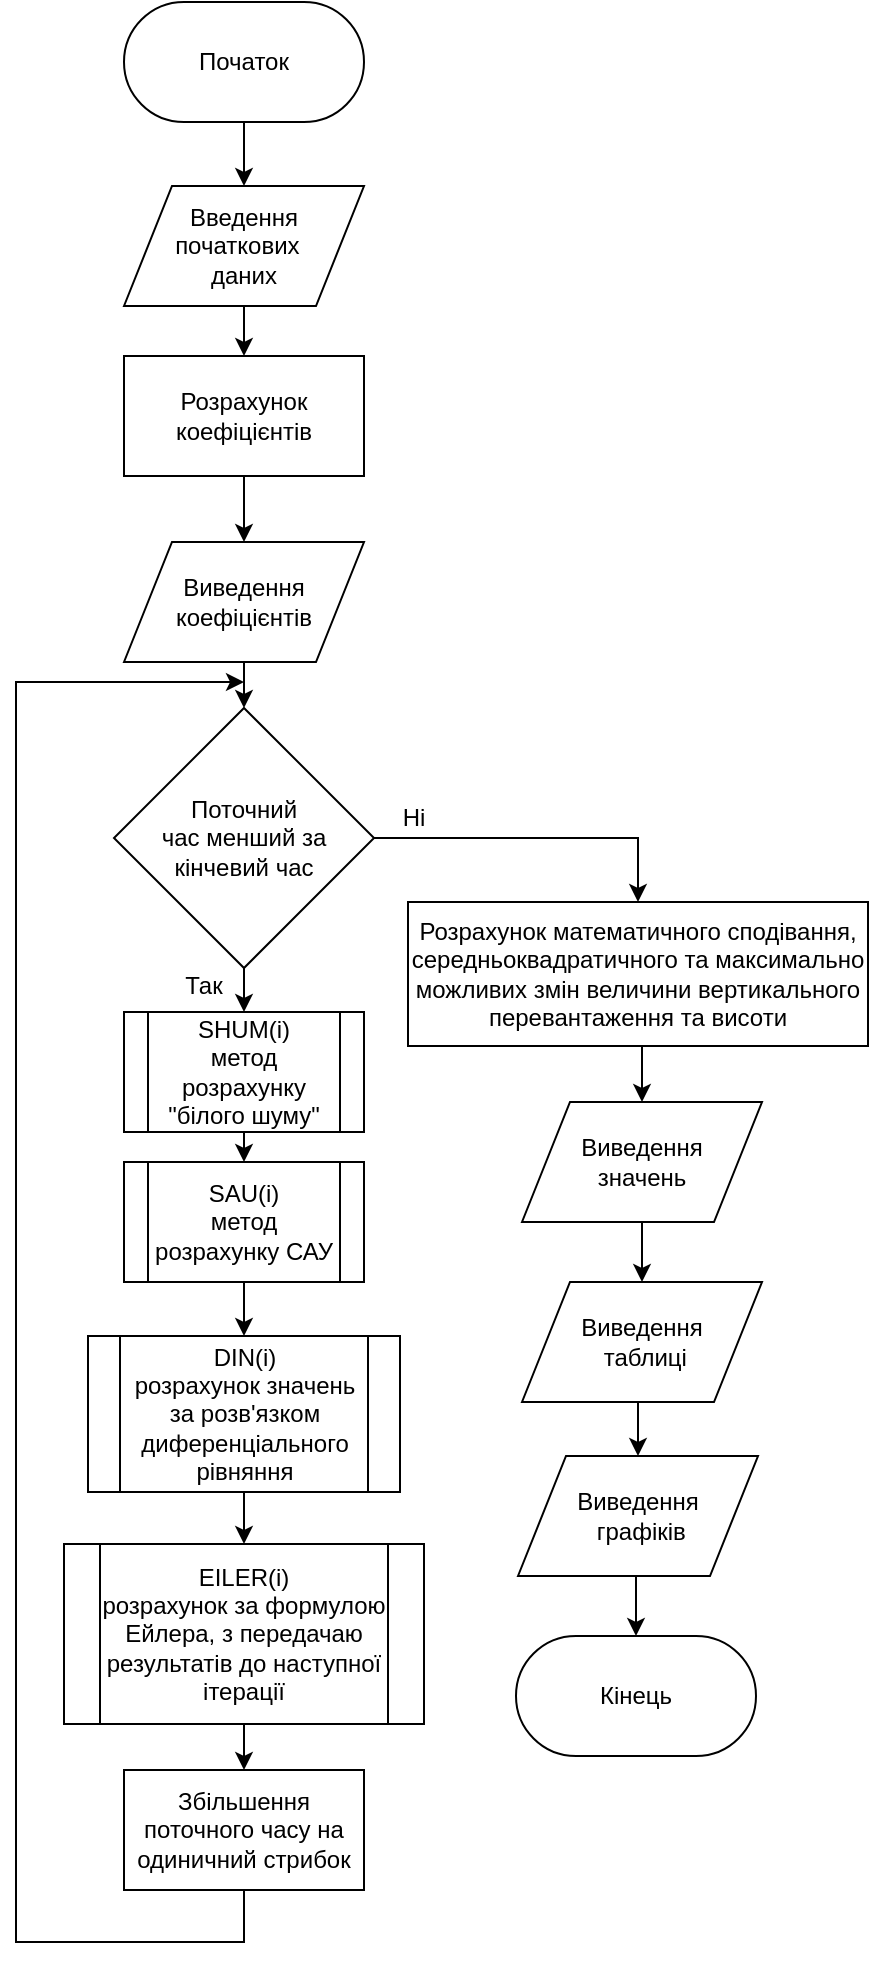 <mxfile version="12.9.6" type="device"><diagram id="5wVt5E2nXpqlNMoLhRCE" name="Page-1"><mxGraphModel dx="1038" dy="531" grid="1" gridSize="10" guides="1" tooltips="1" connect="1" arrows="1" fold="1" page="1" pageScale="1" pageWidth="827" pageHeight="1169" math="0" shadow="0"><root><mxCell id="0"/><mxCell id="1" parent="0"/><mxCell id="hDTpHEk_wzyPpODIxD1R-5" style="edgeStyle=orthogonalEdgeStyle;rounded=0;orthogonalLoop=1;jettySize=auto;html=1;exitX=0.5;exitY=1;exitDx=0;exitDy=0;entryX=0.5;entryY=0;entryDx=0;entryDy=0;" parent="1" source="hDTpHEk_wzyPpODIxD1R-2" target="hDTpHEk_wzyPpODIxD1R-4" edge="1"><mxGeometry relative="1" as="geometry"/></mxCell><mxCell id="hDTpHEk_wzyPpODIxD1R-2" value="Введення&lt;br&gt;початкових&amp;nbsp;&amp;nbsp;&lt;br&gt;даних" style="shape=parallelogram;perimeter=parallelogramPerimeter;whiteSpace=wrap;html=1;" parent="1" vertex="1"><mxGeometry x="354" y="172" width="120" height="60" as="geometry"/></mxCell><mxCell id="hDTpHEk_wzyPpODIxD1R-7" style="edgeStyle=orthogonalEdgeStyle;rounded=0;orthogonalLoop=1;jettySize=auto;html=1;exitX=0.5;exitY=1;exitDx=0;exitDy=0;entryX=0.5;entryY=0;entryDx=0;entryDy=0;" parent="1" source="hDTpHEk_wzyPpODIxD1R-4" target="hDTpHEk_wzyPpODIxD1R-6" edge="1"><mxGeometry relative="1" as="geometry"/></mxCell><mxCell id="hDTpHEk_wzyPpODIxD1R-4" value="Розрахунок коефіцієнтів" style="rounded=0;whiteSpace=wrap;html=1;" parent="1" vertex="1"><mxGeometry x="354" y="257" width="120" height="60" as="geometry"/></mxCell><mxCell id="hDTpHEk_wzyPpODIxD1R-12" style="edgeStyle=orthogonalEdgeStyle;rounded=0;orthogonalLoop=1;jettySize=auto;html=1;exitX=0.5;exitY=1;exitDx=0;exitDy=0;entryX=0.5;entryY=0;entryDx=0;entryDy=0;" parent="1" source="hDTpHEk_wzyPpODIxD1R-6" target="hDTpHEk_wzyPpODIxD1R-11" edge="1"><mxGeometry relative="1" as="geometry"/></mxCell><mxCell id="hDTpHEk_wzyPpODIxD1R-6" value="Виведення&lt;br&gt;коефіцієнтів" style="shape=parallelogram;perimeter=parallelogramPerimeter;whiteSpace=wrap;html=1;" parent="1" vertex="1"><mxGeometry x="354" y="350" width="120" height="60" as="geometry"/></mxCell><mxCell id="hDTpHEk_wzyPpODIxD1R-9" style="edgeStyle=orthogonalEdgeStyle;rounded=0;orthogonalLoop=1;jettySize=auto;html=1;entryX=0.5;entryY=0;entryDx=0;entryDy=0;" parent="1" source="hDTpHEk_wzyPpODIxD1R-8" target="hDTpHEk_wzyPpODIxD1R-2" edge="1"><mxGeometry relative="1" as="geometry"/></mxCell><mxCell id="hDTpHEk_wzyPpODIxD1R-8" value="Початок" style="rounded=1;whiteSpace=wrap;html=1;arcSize=50;" parent="1" vertex="1"><mxGeometry x="354" y="80" width="120" height="60" as="geometry"/></mxCell><mxCell id="k75tph6rtyp2R-IeoVy0-2" style="edgeStyle=orthogonalEdgeStyle;rounded=0;orthogonalLoop=1;jettySize=auto;html=1;exitX=0.5;exitY=1;exitDx=0;exitDy=0;entryX=0.5;entryY=0;entryDx=0;entryDy=0;" edge="1" parent="1" source="hDTpHEk_wzyPpODIxD1R-11" target="k75tph6rtyp2R-IeoVy0-1"><mxGeometry relative="1" as="geometry"/></mxCell><mxCell id="k75tph6rtyp2R-IeoVy0-5" style="edgeStyle=orthogonalEdgeStyle;rounded=0;orthogonalLoop=1;jettySize=auto;html=1;exitX=1;exitY=0.5;exitDx=0;exitDy=0;entryX=0.5;entryY=0;entryDx=0;entryDy=0;" edge="1" parent="1" source="hDTpHEk_wzyPpODIxD1R-11" target="k75tph6rtyp2R-IeoVy0-4"><mxGeometry relative="1" as="geometry"/></mxCell><mxCell id="hDTpHEk_wzyPpODIxD1R-11" value="Поточний &lt;br&gt;час менший за кінчевий час" style="rhombus;whiteSpace=wrap;html=1;" parent="1" vertex="1"><mxGeometry x="349" y="433" width="130" height="130" as="geometry"/></mxCell><mxCell id="hDTpHEk_wzyPpODIxD1R-18" style="edgeStyle=orthogonalEdgeStyle;rounded=0;orthogonalLoop=1;jettySize=auto;html=1;entryX=0.5;entryY=0;entryDx=0;entryDy=0;" parent="1" source="hDTpHEk_wzyPpODIxD1R-13" target="hDTpHEk_wzyPpODIxD1R-16" edge="1"><mxGeometry relative="1" as="geometry"/></mxCell><mxCell id="hDTpHEk_wzyPpODIxD1R-13" value="SAU(i)&lt;br&gt;метод розрахунку САУ" style="shape=process;whiteSpace=wrap;html=1;backgroundOutline=1;" parent="1" vertex="1"><mxGeometry x="354" y="660" width="120" height="60" as="geometry"/></mxCell><mxCell id="hDTpHEk_wzyPpODIxD1R-19" style="edgeStyle=orthogonalEdgeStyle;rounded=0;orthogonalLoop=1;jettySize=auto;html=1;entryX=0.5;entryY=0;entryDx=0;entryDy=0;" parent="1" source="hDTpHEk_wzyPpODIxD1R-16" target="hDTpHEk_wzyPpODIxD1R-17" edge="1"><mxGeometry relative="1" as="geometry"/></mxCell><mxCell id="hDTpHEk_wzyPpODIxD1R-16" value="DIN(i)&lt;br&gt;розрахунок значень за розв'язком диференціального рівняння" style="shape=process;whiteSpace=wrap;html=1;backgroundOutline=1;" parent="1" vertex="1"><mxGeometry x="336" y="747" width="156" height="78" as="geometry"/></mxCell><mxCell id="ynjFSjygw_aRHNOYC9oM-2" style="edgeStyle=orthogonalEdgeStyle;rounded=0;orthogonalLoop=1;jettySize=auto;html=1;exitX=0.5;exitY=1;exitDx=0;exitDy=0;entryX=0.5;entryY=0;entryDx=0;entryDy=0;" parent="1" source="hDTpHEk_wzyPpODIxD1R-17" target="ynjFSjygw_aRHNOYC9oM-1" edge="1"><mxGeometry relative="1" as="geometry"/></mxCell><mxCell id="hDTpHEk_wzyPpODIxD1R-17" value="EILER(i)&lt;br&gt;розрахунок за формулою Ейлера, з передачаю результатів до наступної ітерації" style="shape=process;whiteSpace=wrap;html=1;backgroundOutline=1;" parent="1" vertex="1"><mxGeometry x="324" y="851" width="180" height="90" as="geometry"/></mxCell><mxCell id="hDTpHEk_wzyPpODIxD1R-22" value="Так" style="text;html=1;strokeColor=none;fillColor=none;align=center;verticalAlign=middle;whiteSpace=wrap;rounded=0;" parent="1" vertex="1"><mxGeometry x="374" y="562" width="40" height="20" as="geometry"/></mxCell><mxCell id="hDTpHEk_wzyPpODIxD1R-23" value="Ні" style="text;html=1;strokeColor=none;fillColor=none;align=center;verticalAlign=middle;whiteSpace=wrap;rounded=0;" parent="1" vertex="1"><mxGeometry x="479" y="478" width="40" height="20" as="geometry"/></mxCell><mxCell id="hDTpHEk_wzyPpODIxD1R-35" style="edgeStyle=orthogonalEdgeStyle;rounded=0;orthogonalLoop=1;jettySize=auto;html=1;exitX=0.5;exitY=1;exitDx=0;exitDy=0;entryX=0.5;entryY=0;entryDx=0;entryDy=0;" parent="1" source="hDTpHEk_wzyPpODIxD1R-30" target="hDTpHEk_wzyPpODIxD1R-31" edge="1"><mxGeometry relative="1" as="geometry"/></mxCell><mxCell id="hDTpHEk_wzyPpODIxD1R-30" value="Виведення&lt;br&gt;&amp;nbsp;таблиці" style="shape=parallelogram;perimeter=parallelogramPerimeter;whiteSpace=wrap;html=1;" parent="1" vertex="1"><mxGeometry x="553" y="720" width="120" height="60" as="geometry"/></mxCell><mxCell id="hDTpHEk_wzyPpODIxD1R-36" style="edgeStyle=orthogonalEdgeStyle;rounded=0;orthogonalLoop=1;jettySize=auto;html=1;exitX=0.5;exitY=1;exitDx=0;exitDy=0;entryX=0.5;entryY=0;entryDx=0;entryDy=0;" parent="1" source="hDTpHEk_wzyPpODIxD1R-31" target="hDTpHEk_wzyPpODIxD1R-32" edge="1"><mxGeometry relative="1" as="geometry"/></mxCell><mxCell id="hDTpHEk_wzyPpODIxD1R-31" value="Виведення&lt;br&gt;&amp;nbsp;графіків" style="shape=parallelogram;perimeter=parallelogramPerimeter;whiteSpace=wrap;html=1;" parent="1" vertex="1"><mxGeometry x="551" y="807" width="120" height="60" as="geometry"/></mxCell><mxCell id="hDTpHEk_wzyPpODIxD1R-32" value="Кінець" style="rounded=1;whiteSpace=wrap;html=1;arcSize=50;" parent="1" vertex="1"><mxGeometry x="550" y="897" width="120" height="60" as="geometry"/></mxCell><mxCell id="ynjFSjygw_aRHNOYC9oM-3" style="edgeStyle=orthogonalEdgeStyle;rounded=0;orthogonalLoop=1;jettySize=auto;html=1;exitX=0.5;exitY=1;exitDx=0;exitDy=0;" parent="1" source="ynjFSjygw_aRHNOYC9oM-1" edge="1"><mxGeometry relative="1" as="geometry"><mxPoint x="414" y="420" as="targetPoint"/><Array as="points"><mxPoint x="414" y="1050"/><mxPoint x="300" y="1050"/><mxPoint x="300" y="420"/></Array></mxGeometry></mxCell><mxCell id="ynjFSjygw_aRHNOYC9oM-1" value="Збільшення поточного часу на одиничний стрибок" style="rounded=0;whiteSpace=wrap;html=1;" parent="1" vertex="1"><mxGeometry x="354" y="964" width="120" height="60" as="geometry"/></mxCell><mxCell id="k75tph6rtyp2R-IeoVy0-3" style="edgeStyle=orthogonalEdgeStyle;rounded=0;orthogonalLoop=1;jettySize=auto;html=1;exitX=0.5;exitY=1;exitDx=0;exitDy=0;entryX=0.5;entryY=0;entryDx=0;entryDy=0;" edge="1" parent="1" source="k75tph6rtyp2R-IeoVy0-1" target="hDTpHEk_wzyPpODIxD1R-13"><mxGeometry relative="1" as="geometry"/></mxCell><mxCell id="k75tph6rtyp2R-IeoVy0-1" value="SHUM(i)&lt;br&gt;метод розрахунку &quot;білого шуму&quot;" style="shape=process;whiteSpace=wrap;html=1;backgroundOutline=1;" vertex="1" parent="1"><mxGeometry x="354" y="585" width="120" height="60" as="geometry"/></mxCell><mxCell id="k75tph6rtyp2R-IeoVy0-7" style="edgeStyle=orthogonalEdgeStyle;rounded=0;orthogonalLoop=1;jettySize=auto;html=1;exitX=0.5;exitY=1;exitDx=0;exitDy=0;entryX=0.5;entryY=0;entryDx=0;entryDy=0;" edge="1" parent="1" source="k75tph6rtyp2R-IeoVy0-4" target="k75tph6rtyp2R-IeoVy0-6"><mxGeometry relative="1" as="geometry"/></mxCell><mxCell id="k75tph6rtyp2R-IeoVy0-4" value="Розрахунок&amp;nbsp;математичного сподівання, середньоквадратичного та максимально можливих змін величини вертикального перевантаження та висоти" style="rounded=0;whiteSpace=wrap;html=1;" vertex="1" parent="1"><mxGeometry x="496" y="530" width="230" height="72" as="geometry"/></mxCell><mxCell id="k75tph6rtyp2R-IeoVy0-8" style="edgeStyle=orthogonalEdgeStyle;rounded=0;orthogonalLoop=1;jettySize=auto;html=1;exitX=0.5;exitY=1;exitDx=0;exitDy=0;entryX=0.5;entryY=0;entryDx=0;entryDy=0;" edge="1" parent="1" source="k75tph6rtyp2R-IeoVy0-6" target="hDTpHEk_wzyPpODIxD1R-30"><mxGeometry relative="1" as="geometry"/></mxCell><mxCell id="k75tph6rtyp2R-IeoVy0-6" value="Виведення&lt;br&gt;значень" style="shape=parallelogram;perimeter=parallelogramPerimeter;whiteSpace=wrap;html=1;" vertex="1" parent="1"><mxGeometry x="553" y="630" width="120" height="60" as="geometry"/></mxCell></root></mxGraphModel></diagram></mxfile>